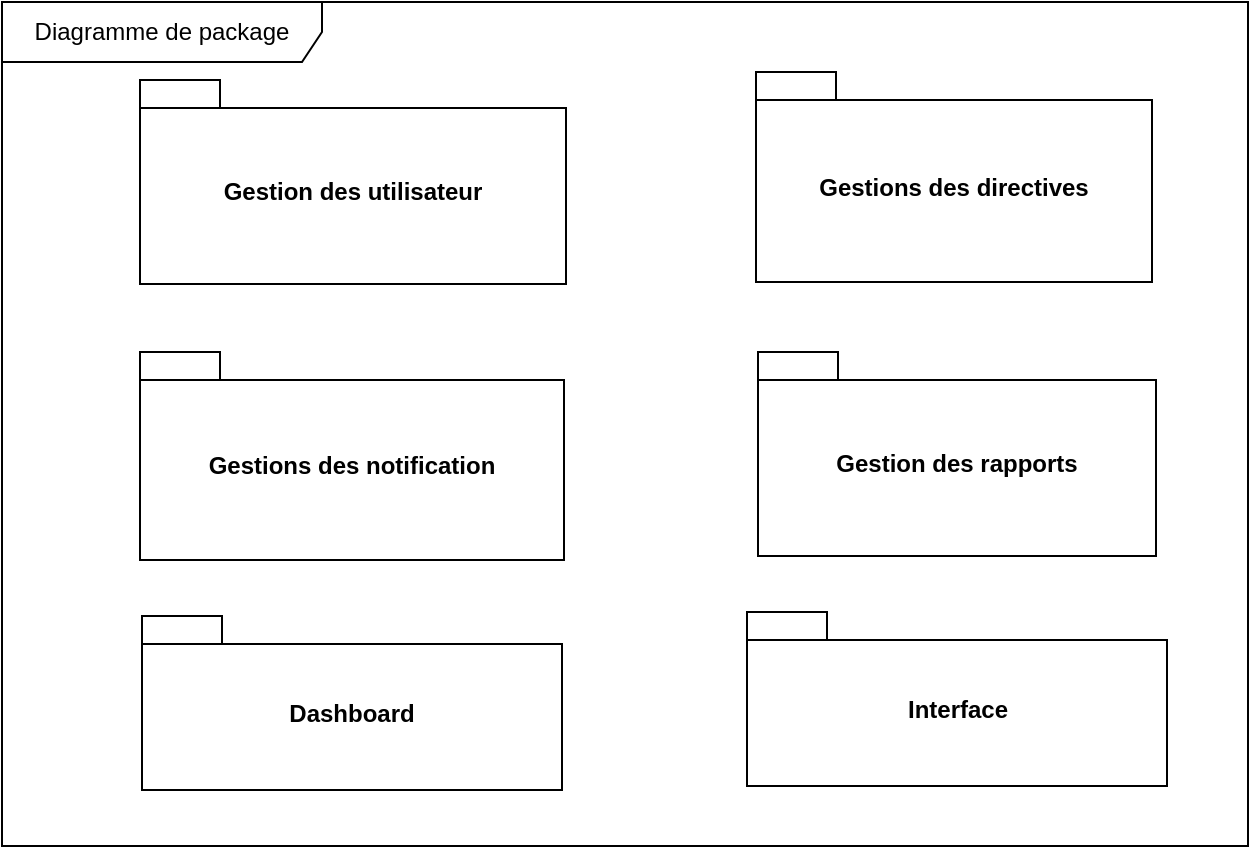 <mxfile version="24.8.2">
  <diagram name="Page-1" id="0gWsJnrh7PNTObbv-XV8">
    <mxGraphModel dx="1247" dy="390" grid="0" gridSize="10" guides="1" tooltips="1" connect="1" arrows="1" fold="1" page="0" pageScale="1" pageWidth="3300" pageHeight="4681" math="0" shadow="0">
      <root>
        <mxCell id="0" />
        <mxCell id="1" parent="0" />
        <mxCell id="HmMxcQXpRnZ39Q23Rilj-1" value="Gestion des utilisateur" style="shape=folder;fontStyle=1;spacingTop=10;tabWidth=40;tabHeight=14;tabPosition=left;html=1;whiteSpace=wrap;" vertex="1" parent="1">
          <mxGeometry x="14" y="74" width="213" height="102" as="geometry" />
        </mxCell>
        <mxCell id="HmMxcQXpRnZ39Q23Rilj-2" value="Gestions des directives" style="shape=folder;fontStyle=1;spacingTop=10;tabWidth=40;tabHeight=14;tabPosition=left;html=1;whiteSpace=wrap;" vertex="1" parent="1">
          <mxGeometry x="322" y="70" width="198" height="105" as="geometry" />
        </mxCell>
        <mxCell id="HmMxcQXpRnZ39Q23Rilj-3" value="Gestions des notification" style="shape=folder;fontStyle=1;spacingTop=10;tabWidth=40;tabHeight=14;tabPosition=left;html=1;whiteSpace=wrap;" vertex="1" parent="1">
          <mxGeometry x="14" y="210" width="212" height="104" as="geometry" />
        </mxCell>
        <mxCell id="HmMxcQXpRnZ39Q23Rilj-4" value="Gestion des rapports" style="shape=folder;fontStyle=1;spacingTop=10;tabWidth=40;tabHeight=14;tabPosition=left;html=1;whiteSpace=wrap;" vertex="1" parent="1">
          <mxGeometry x="323" y="210" width="199" height="102" as="geometry" />
        </mxCell>
        <mxCell id="HmMxcQXpRnZ39Q23Rilj-5" value="Dashboard" style="shape=folder;fontStyle=1;spacingTop=10;tabWidth=40;tabHeight=14;tabPosition=left;html=1;whiteSpace=wrap;" vertex="1" parent="1">
          <mxGeometry x="15" y="342" width="210" height="87" as="geometry" />
        </mxCell>
        <mxCell id="HmMxcQXpRnZ39Q23Rilj-15" value="Interface" style="shape=folder;fontStyle=1;spacingTop=10;tabWidth=40;tabHeight=14;tabPosition=left;html=1;whiteSpace=wrap;" vertex="1" parent="1">
          <mxGeometry x="317.5" y="340" width="210" height="87" as="geometry" />
        </mxCell>
        <mxCell id="HmMxcQXpRnZ39Q23Rilj-16" value="Diagramme de package" style="shape=umlFrame;whiteSpace=wrap;html=1;pointerEvents=0;recursiveResize=0;container=1;collapsible=0;width=160;" vertex="1" parent="1">
          <mxGeometry x="-55" y="35" width="623" height="422" as="geometry" />
        </mxCell>
      </root>
    </mxGraphModel>
  </diagram>
</mxfile>
